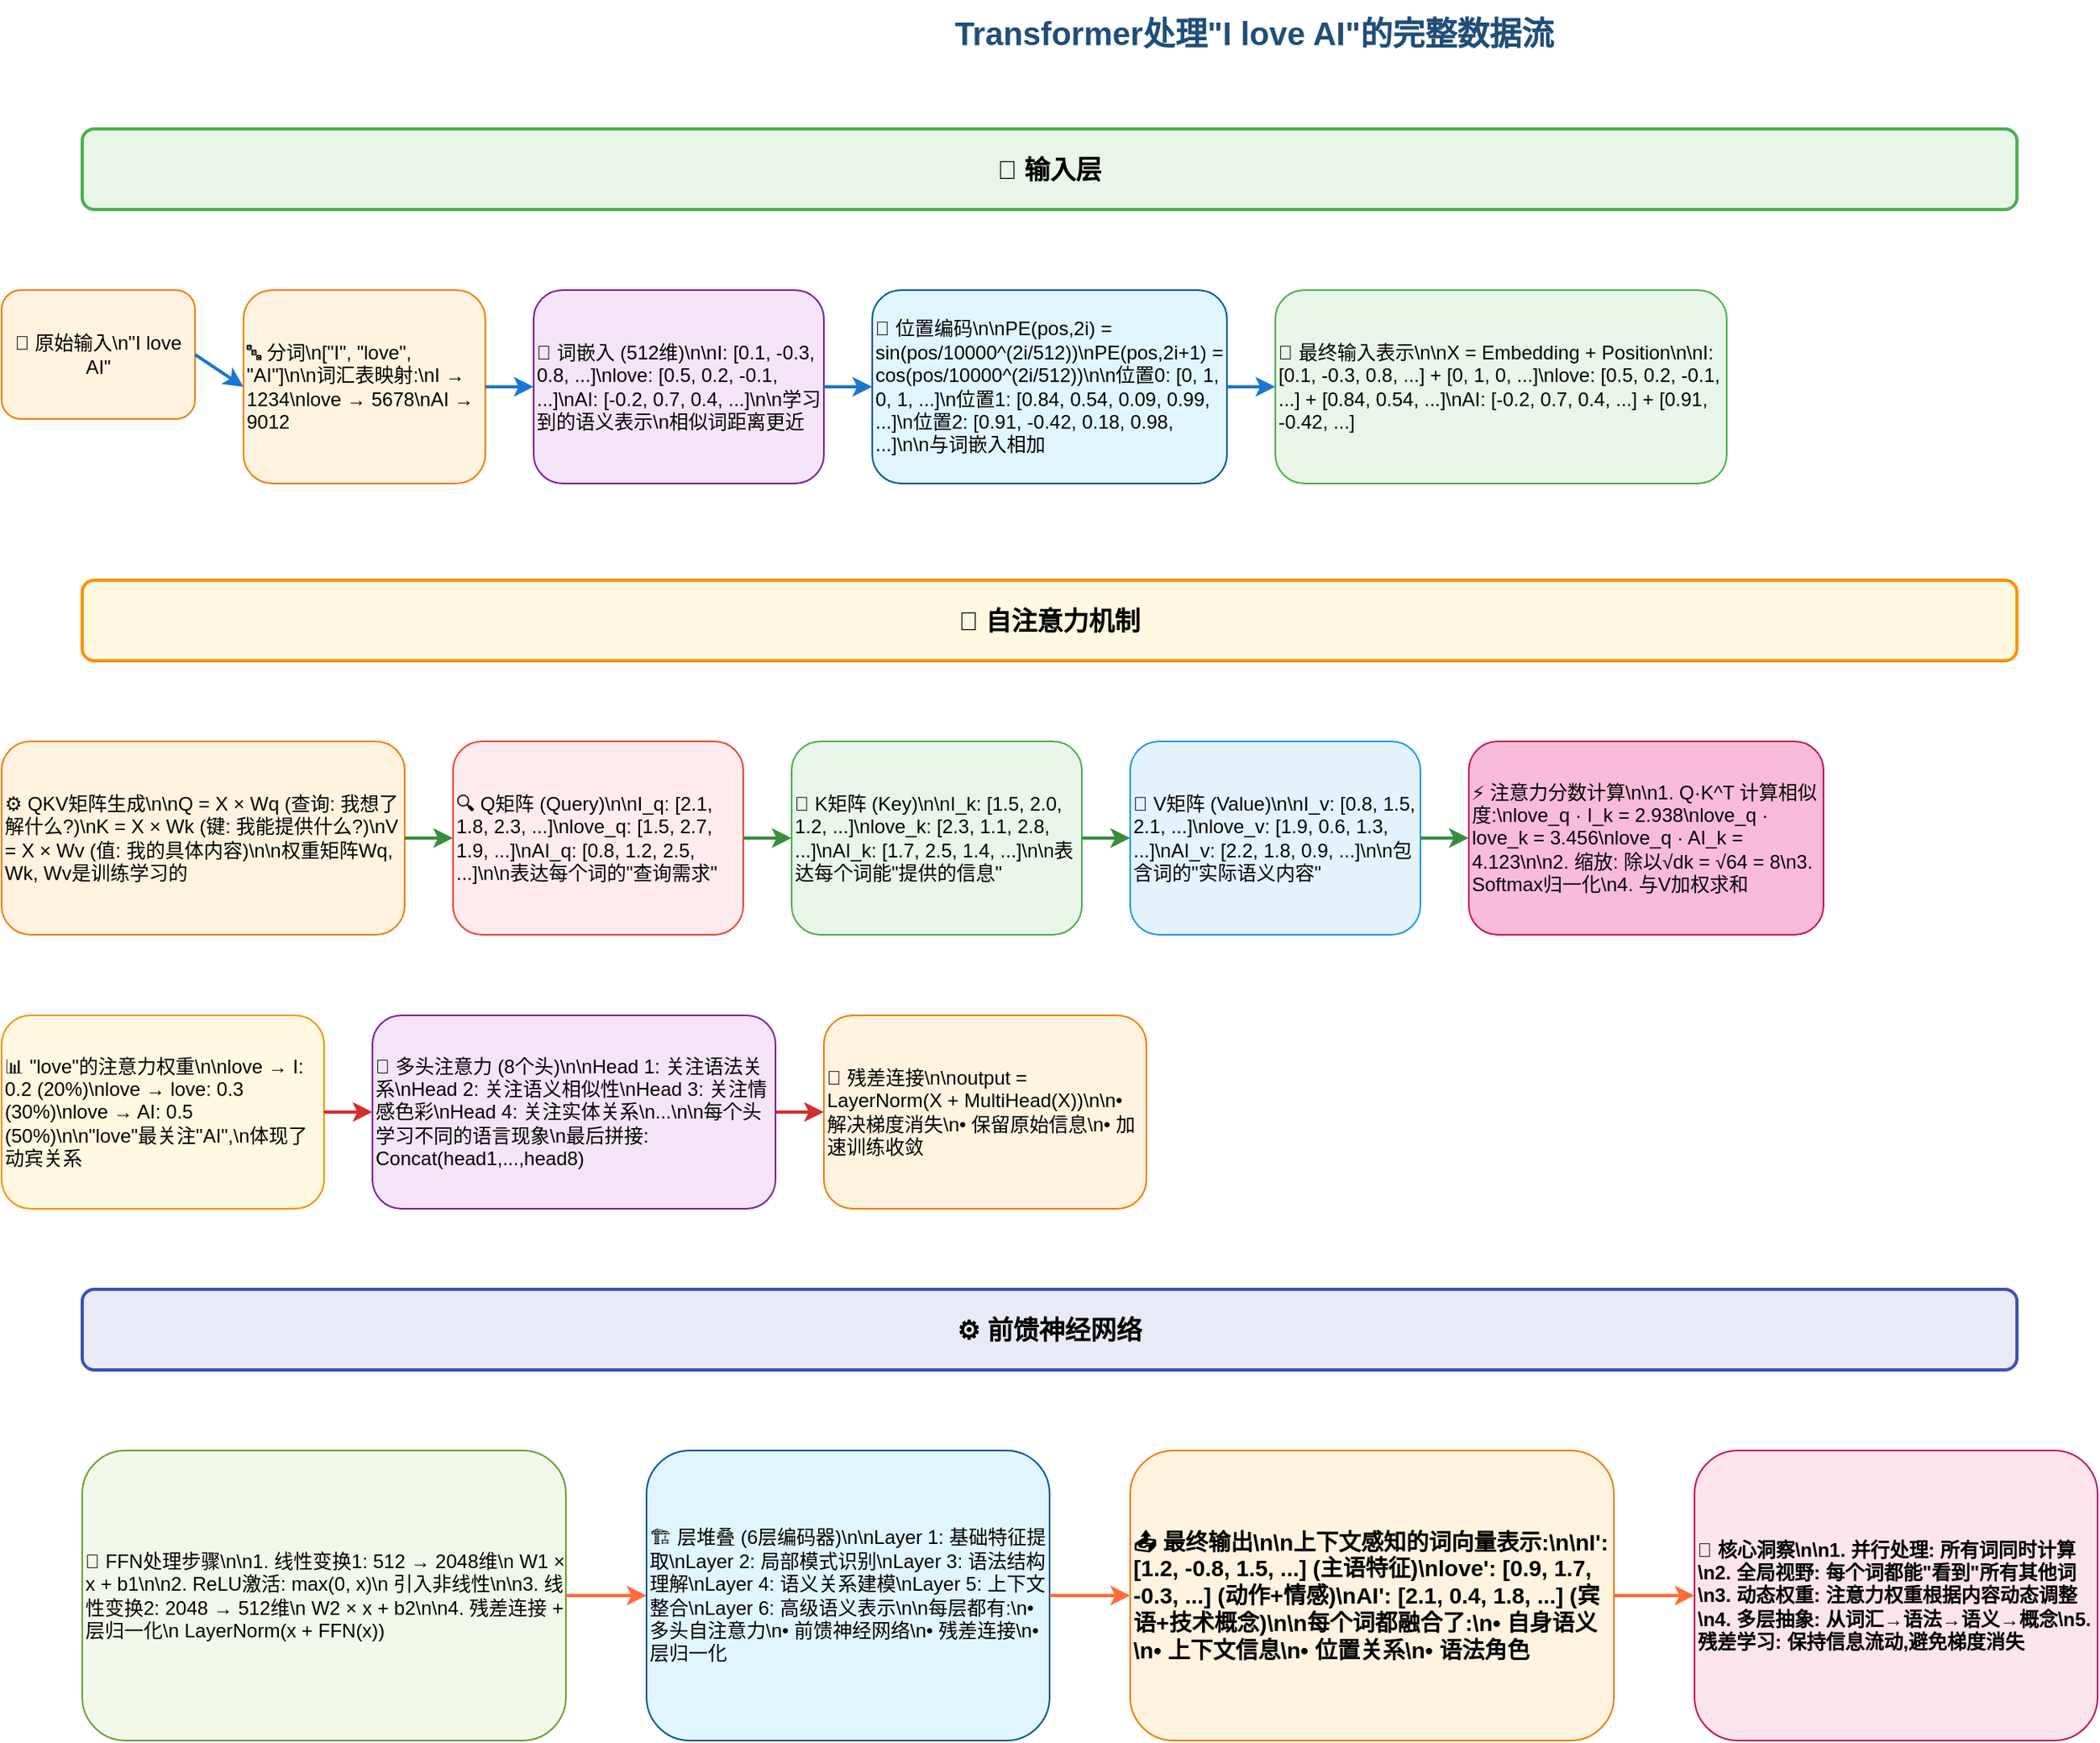 <mxfile version="22.1.16">
  <diagram name="Transformer数据流详解" id="transformer-data-flow">
    <mxGraphModel dx="2074" dy="1196" grid="1" gridSize="10" guides="1" tooltips="1" connect="1" arrows="1" fold="1" page="1" pageScale="1" pageWidth="1654" pageHeight="1169" math="0" shadow="0">
      <root>
        <mxCell id="0" />
        <mxCell id="1" parent="0" />
        
        <!-- 标题 -->
        <mxCell id="title" value="Transformer处理&quot;I love AI&quot;的完整数据流" style="text;html=1;strokeColor=none;fillColor=none;align=center;verticalAlign=middle;whiteSpace=wrap;rounded=0;fontSize=20;fontStyle=1;fontColor=#1f4e79;" vertex="1" parent="1">
          <mxGeometry x="527" y="20" width="600" height="40" as="geometry" />
        </mxCell>
        
        <!-- 输入层 -->
        <mxCell id="input-layer" value="📝 输入层" style="rounded=1;whiteSpace=wrap;html=1;fillColor=#e8f5e8;strokeColor=#4caf50;strokeWidth=2;fontSize=16;fontStyle=1;" vertex="1" parent="1">
          <mxGeometry x="100" y="100" width="1200" height="50" as="geometry" />
        </mxCell>
        
        <!-- 原始输入 -->
        <mxCell id="raw-input" value="📄 原始输入\n&quot;I love AI&quot;" style="rounded=1;whiteSpace=wrap;html=1;fillColor=#fff3e0;strokeColor=#f57c00;fontSize=12;align=center;" vertex="1" parent="1">
          <mxGeometry x="50" y="200" width="120" height="80" as="geometry" />
        </mxCell>
        
        <!-- 分词 -->
        <mxCell id="tokenization" value="🔤 分词\n[&quot;I&quot;, &quot;love&quot;, &quot;AI&quot;]\n\n词汇表映射:\nI → 1234\nlove → 5678\nAI → 9012" style="rounded=1;whiteSpace=wrap;html=1;fillColor=#fff3e0;strokeColor=#f57c00;fontSize=12;align=left;" vertex="1" parent="1">
          <mxGeometry x="200" y="200" width="150" height="120" as="geometry" />
        </mxCell>
        
        <!-- 词嵌入 -->
        <mxCell id="embedding" value="🎯 词嵌入 (512维)\n\nI: [0.1, -0.3, 0.8, ...]\nlove: [0.5, 0.2, -0.1, ...]\nAI: [-0.2, 0.7, 0.4, ...]\n\n学习到的语义表示\n相似词距离更近" style="rounded=1;whiteSpace=wrap;html=1;fillColor=#f3e5f5;strokeColor=#7b1fa2;fontSize=12;align=left;" vertex="1" parent="1">
          <mxGeometry x="380" y="200" width="180" height="120" as="geometry" />
        </mxCell>
        
        <!-- 位置编码 -->
        <mxCell id="position" value="📍 位置编码\n\nPE(pos,2i) = sin(pos/10000^(2i/512))\nPE(pos,2i+1) = cos(pos/10000^(2i/512))\n\n位置0: [0, 1, 0, 1, ...]\n位置1: [0.84, 0.54, 0.09, 0.99, ...]\n位置2: [0.91, -0.42, 0.18, 0.98, ...]\n\n与词嵌入相加" style="rounded=1;whiteSpace=wrap;html=1;fillColor=#e1f5fe;strokeColor=#01579b;fontSize=12;align=left;" vertex="1" parent="1">
          <mxGeometry x="590" y="200" width="220" height="120" as="geometry" />
        </mxCell>
        
        <!-- 输入表示 -->
        <mxCell id="input-repr" value="🔗 最终输入表示\n\nX = Embedding + Position\n\nI: [0.1, -0.3, 0.8, ...] + [0, 1, 0, ...]\nlove: [0.5, 0.2, -0.1, ...] + [0.84, 0.54, ...]\nAI: [-0.2, 0.7, 0.4, ...] + [0.91, -0.42, ...]" style="rounded=1;whiteSpace=wrap;html=1;fillColor=#e8f5e8;strokeColor=#4caf50;fontSize=12;align=left;" vertex="1" parent="1">
          <mxGeometry x="840" y="200" width="280" height="120" as="geometry" />
        </mxCell>
        
        <!-- 自注意力机制 -->
        <mxCell id="attention-section" value="🧠 自注意力机制" style="rounded=1;whiteSpace=wrap;html=1;fillColor=#fff8e1;strokeColor=#ff8f00;strokeWidth=2;fontSize=16;fontStyle=1;" vertex="1" parent="1">
          <mxGeometry x="100" y="380" width="1200" height="50" as="geometry" />
        </mxCell>
        
        <!-- QKV生成 -->
        <mxCell id="qkv-generation" value="⚙️ QKV矩阵生成\n\nQ = X × Wq (查询: 我想了解什么?)\nK = X × Wk (键: 我能提供什么?)\nV = X × Wv (值: 我的具体内容)\n\n权重矩阵Wq, Wk, Wv是训练学习的" style="rounded=1;whiteSpace=wrap;html=1;fillColor=#fff3e0;strokeColor=#f57c00;fontSize=12;align=left;" vertex="1" parent="1">
          <mxGeometry x="50" y="480" width="250" height="120" as="geometry" />
        </mxCell>
        
        <!-- Q矩阵 -->
        <mxCell id="q-matrix" value="🔍 Q矩阵 (Query)\n\nI_q: [2.1, 1.8, 2.3, ...]\nlove_q: [1.5, 2.7, 1.9, ...]\nAI_q: [0.8, 1.2, 2.5, ...]\n\n表达每个词的&quot;查询需求&quot;" style="rounded=1;whiteSpace=wrap;html=1;fillColor=#ffebee;strokeColor=#f44336;fontSize=12;align=left;" vertex="1" parent="1">
          <mxGeometry x="330" y="480" width="180" height="120" as="geometry" />
        </mxCell>
        
        <!-- K矩阵 -->
        <mxCell id="k-matrix" value="🔑 K矩阵 (Key)\n\nI_k: [1.5, 2.0, 1.2, ...]\nlove_k: [2.3, 1.1, 2.8, ...]\nAI_k: [1.7, 2.5, 1.4, ...]\n\n表达每个词能&quot;提供的信息&quot;" style="rounded=1;whiteSpace=wrap;html=1;fillColor=#e8f5e8;strokeColor=#4caf50;fontSize=12;align=left;" vertex="1" parent="1">
          <mxGeometry x="540" y="480" width="180" height="120" as="geometry" />
        </mxCell>
        
        <!-- V矩阵 -->
        <mxCell id="v-matrix" value="💎 V矩阵 (Value)\n\nI_v: [0.8, 1.5, 2.1, ...]\nlove_v: [1.9, 0.6, 1.3, ...]\nAI_v: [2.2, 1.8, 0.9, ...]\n\n包含词的&quot;实际语义内容&quot;" style="rounded=1;whiteSpace=wrap;html=1;fillColor=#e3f2fd;strokeColor=#2196f3;fontSize=12;align=left;" vertex="1" parent="1">
          <mxGeometry x="750" y="480" width="180" height="120" as="geometry" />
        </mxCell>
        
        <!-- 注意力计算 -->
        <mxCell id="attention-calc" value="⚡ 注意力分数计算\n\n1. Q·K^T 计算相似度:\nlove_q · I_k = 2.938\nlove_q · love_k = 3.456\nlove_q · AI_k = 4.123\n\n2. 缩放: 除以√dk = √64 = 8\n3. Softmax归一化\n4. 与V加权求和" style="rounded=1;whiteSpace=wrap;html=1;fillColor=#f8bbd9;strokeColor=#c2185b;fontSize=12;align=left;" vertex="1" parent="1">
          <mxGeometry x="960" y="480" width="220" height="120" as="geometry" />
        </mxCell>
        
        <!-- 注意力权重可视化 -->
        <mxCell id="attention-weights" value="📊 &quot;love&quot;的注意力权重\n\nlove → I: 0.2 (20%)\nlove → love: 0.3 (30%)\nlove → AI: 0.5 (50%)\n\n&quot;love&quot;最关注&quot;AI&quot;,\n体现了动宾关系" style="rounded=1;whiteSpace=wrap;html=1;fillColor=#fff8e1;strokeColor=#ff8f00;fontSize=12;align=left;" vertex="1" parent="1">
          <mxGeometry x="50" y="650" width="200" height="120" as="geometry" />
        </mxCell>
        
        <!-- 多头注意力 -->
        <mxCell id="multihead" value="🧠 多头注意力 (8个头)\n\nHead 1: 关注语法关系\nHead 2: 关注语义相似性\nHead 3: 关注情感色彩\nHead 4: 关注实体关系\n...\n\n每个头学习不同的语言现象\n最后拼接: Concat(head1,...,head8)" style="rounded=1;whiteSpace=wrap;html=1;fillColor=#f3e5f5;strokeColor=#7b1fa2;fontSize=12;align=left;" vertex="1" parent="1">
          <mxGeometry x="280" y="650" width="250" height="120" as="geometry" />
        </mxCell>
        
        <!-- 残差连接 -->
        <mxCell id="residual" value="🔄 残差连接\n\noutput = LayerNorm(X + MultiHead(X))\n\n• 解决梯度消失\n• 保留原始信息\n• 加速训练收敛" style="rounded=1;whiteSpace=wrap;html=1;fillColor=#fff3e0;strokeColor=#f57c00;fontSize=12;align=left;" vertex="1" parent="1">
          <mxGeometry x="560" y="650" width="200" height="120" as="geometry" />
        </mxCell>
        
        <!-- 前馈网络 -->
        <mxCell id="ffn-section" value="⚙️ 前馈神经网络" style="rounded=1;whiteSpace=wrap;html=1;fillColor=#e8eaf6;strokeColor=#3f51b5;strokeWidth=2;fontSize=16;fontStyle=1;" vertex="1" parent="1">
          <mxGeometry x="100" y="820" width="1200" height="50" as="geometry" />
        </mxCell>
        
        <!-- FFN详细步骤 -->
        <mxCell id="ffn-steps" value="🔄 FFN处理步骤\n\n1. 线性变换1: 512 → 2048维\n   W1 × x + b1\n\n2. ReLU激活: max(0, x)\n   引入非线性\n\n3. 线性变换2: 2048 → 512维\n   W2 × x + b2\n\n4. 残差连接 + 层归一化\n   LayerNorm(x + FFN(x))" style="rounded=1;whiteSpace=wrap;html=1;fillColor=#f1f8e9;strokeColor=#689f38;fontSize=12;align=left;" vertex="1" parent="1">
          <mxGeometry x="100" y="920" width="300" height="180" as="geometry" />
        </mxCell>
        
        <!-- 层堆叠 -->
        <mxCell id="layer-stack" value="🏗️ 层堆叠 (6层编码器)\n\nLayer 1: 基础特征提取\nLayer 2: 局部模式识别\nLayer 3: 语法结构理解\nLayer 4: 语义关系建模\nLayer 5: 上下文整合\nLayer 6: 高级语义表示\n\n每层都有:\n• 多头自注意力\n• 前馈神经网络\n• 残差连接\n• 层归一化" style="rounded=1;whiteSpace=wrap;html=1;fillColor=#e1f5fe;strokeColor=#01579b;fontSize=12;align=left;" vertex="1" parent="1">
          <mxGeometry x="450" y="920" width="250" height="180" as="geometry" />
        </mxCell>
        
        <!-- 最终输出 -->
        <mxCell id="output" value="📤 最终输出\n\n上下文感知的词向量表示:\n\nI': [1.2, -0.8, 1.5, ...] (主语特征)\nlove': [0.9, 1.7, -0.3, ...] (动作+情感)\nAI': [2.1, 0.4, 1.8, ...] (宾语+技术概念)\n\n每个词都融合了:\n• 自身语义\n• 上下文信息\n• 位置关系\n• 语法角色" style="rounded=1;whiteSpace=wrap;html=1;fillColor=#fff3e0;strokeColor=#f57c00;fontSize=14;align=left;fontStyle=1;" vertex="1" parent="1">
          <mxGeometry x="750" y="920" width="300" height="180" as="geometry" />
        </mxCell>
        
        <!-- 核心洞察 -->
        <mxCell id="insights" value="🔑 核心洞察\n\n1. 并行处理: 所有词同时计算\n2. 全局视野: 每个词都能&quot;看到&quot;所有其他词\n3. 动态权重: 注意力权重根据内容动态调整\n4. 多层抽象: 从词汇→语法→语义→概念\n5. 残差学习: 保持信息流动,避免梯度消失" style="rounded=1;whiteSpace=wrap;html=1;fillColor=#fce4ec;strokeColor=#c2185b;fontSize=12;align=left;fontStyle=1;" vertex="1" parent="1">
          <mxGeometry x="1100" y="920" width="250" height="180" as="geometry" />
        </mxCell>
        
        <!-- 连接箭头 -->
        <mxCell id="arrow1" value="" style="endArrow=classic;html=1;rounded=0;exitX=1;exitY=0.5;exitDx=0;exitDy=0;entryX=0;entryY=0.5;entryDx=0;entryDy=0;strokeWidth=2;strokeColor=#1976d2;" edge="1" parent="1" source="raw-input" target="tokenization">
          <mxGeometry width="50" height="50" relative="1" as="geometry" />
        </mxCell>
        
        <mxCell id="arrow2" value="" style="endArrow=classic;html=1;rounded=0;exitX=1;exitY=0.5;exitDx=0;exitDy=0;entryX=0;entryY=0.5;entryDx=0;entryDy=0;strokeWidth=2;strokeColor=#1976d2;" edge="1" parent="1" source="tokenization" target="embedding">
          <mxGeometry width="50" height="50" relative="1" as="geometry" />
        </mxCell>
        
        <mxCell id="arrow3" value="" style="endArrow=classic;html=1;rounded=0;exitX=1;exitY=0.5;exitDx=0;exitDy=0;entryX=0;entryY=0.5;entryDx=0;entryDy=0;strokeWidth=2;strokeColor=#1976d2;" edge="1" parent="1" source="embedding" target="position">
          <mxGeometry width="50" height="50" relative="1" as="geometry" />
        </mxCell>
        
        <mxCell id="arrow4" value="" style="endArrow=classic;html=1;rounded=0;exitX=1;exitY=0.5;exitDx=0;exitDy=0;entryX=0;entryY=0.5;entryDx=0;entryDy=0;strokeWidth=2;strokeColor=#1976d2;" edge="1" parent="1" source="position" target="input-repr">
          <mxGeometry width="50" height="50" relative="1" as="geometry" />
        </mxCell>
        
        <mxCell id="arrow5" value="" style="endArrow=classic;html=1;rounded=0;exitX=1;exitY=0.5;exitDx=0;exitDy=0;entryX=0;entryY=0.5;entryDx=0;entryDy=0;strokeWidth=2;strokeColor=#388e3c;" edge="1" parent="1" source="qkv-generation" target="q-matrix">
          <mxGeometry width="50" height="50" relative="1" as="geometry" />
        </mxCell>
        
        <mxCell id="arrow6" value="" style="endArrow=classic;html=1;rounded=0;exitX=1;exitY=0.5;exitDx=0;exitDy=0;entryX=0;entryY=0.5;entryDx=0;entryDy=0;strokeWidth=2;strokeColor=#388e3c;" edge="1" parent="1" source="q-matrix" target="k-matrix">
          <mxGeometry width="50" height="50" relative="1" as="geometry" />
        </mxCell>
        
        <mxCell id="arrow7" value="" style="endArrow=classic;html=1;rounded=0;exitX=1;exitY=0.5;exitDx=0;exitDy=0;entryX=0;entryY=0.5;entryDx=0;entryDy=0;strokeWidth=2;strokeColor=#388e3c;" edge="1" parent="1" source="k-matrix" target="v-matrix">
          <mxGeometry width="50" height="50" relative="1" as="geometry" />
        </mxCell>
        
        <mxCell id="arrow8" value="" style="endArrow=classic;html=1;rounded=0;exitX=1;exitY=0.5;exitDx=0;exitDy=0;entryX=0;entryY=0.5;entryDx=0;entryDy=0;strokeWidth=2;strokeColor=#388e3c;" edge="1" parent="1" source="v-matrix" target="attention-calc">
          <mxGeometry width="50" height="50" relative="1" as="geometry" />
        </mxCell>
        
        <mxCell id="arrow9" value="" style="endArrow=classic;html=1;rounded=0;exitX=1;exitY=0.5;exitDx=0;exitDy=0;entryX=0;entryY=0.5;entryDx=0;entryDy=0;strokeWidth=2;strokeColor=#d32f2f;" edge="1" parent="1" source="attention-weights" target="multihead">
          <mxGeometry width="50" height="50" relative="1" as="geometry" />
        </mxCell>
        
        <mxCell id="arrow10" value="" style="endArrow=classic;html=1;rounded=0;exitX=1;exitY=0.5;exitDx=0;exitDy=0;entryX=0;entryY=0.5;entryDx=0;entryDy=0;strokeWidth=2;strokeColor=#d32f2f;" edge="1" parent="1" source="multihead" target="residual">
          <mxGeometry width="50" height="50" relative="1" as="geometry" />
        </mxCell>
        
        <mxCell id="arrow11" value="" style="endArrow=classic;html=1;rounded=0;exitX=1;exitY=0.5;exitDx=0;exitDy=0;entryX=0;entryY=0.5;entryDx=0;entryDy=0;strokeWidth=2;strokeColor=#ff6b35;" edge="1" parent="1" source="ffn-steps" target="layer-stack">
          <mxGeometry width="50" height="50" relative="1" as="geometry" />
        </mxCell>
        
        <mxCell id="arrow12" value="" style="endArrow=classic;html=1;rounded=0;exitX=1;exitY=0.5;exitDx=0;exitDy=0;entryX=0;entryY=0.5;entryDx=0;entryDy=0;strokeWidth=2;strokeColor=#ff6b35;" edge="1" parent="1" source="layer-stack" target="output">
          <mxGeometry width="50" height="50" relative="1" as="geometry" />
        </mxCell>
        
        <mxCell id="arrow13" value="" style="endArrow=classic;html=1;rounded=0;exitX=1;exitY=0.5;exitDx=0;exitDy=0;entryX=0;entryY=0.5;entryDx=0;entryDy=0;strokeWidth=2;strokeColor=#ff6b35;" edge="1" parent="1" source="output" target="insights">
          <mxGeometry width="50" height="50" relative="1" as="geometry" />
        </mxCell>
        
      </root>
    </mxGraphModel>
  </diagram>
  
  <diagram name="架构对比分析" id="architecture-comparison">
    <mxGraphModel dx="2074" dy="1196" grid="1" gridSize="10" guides="1" tooltips="1" connect="1" arrows="1" fold="1" page="1" pageScale="1" pageWidth="1654" pageHeight="1169" math="0" shadow="0">
      <root>
        <mxCell id="0" />
        <mxCell id="1" parent="0" />
        
        <!-- 标题 -->
        <mxCell id="comp-title" value="RNN vs LSTM vs Transformer 架构对比" style="text;html=1;strokeColor=none;fillColor=none;align=center;verticalAlign=middle;whiteSpace=wrap;rounded=0;fontSize=20;fontStyle=1;fontColor=#1f4e79;" vertex="1" parent="1">
          <mxGeometry x="527" y="20" width="600" height="40" as="geometry" />
        </mxCell>
        
        <!-- RNN架构 -->
        <mxCell id="rnn-section" value="🔄 RNN架构" style="rounded=1;whiteSpace=wrap;html=1;fillColor=#ffebee;strokeColor=#f44336;strokeWidth=2;fontSize=16;fontStyle=1;" vertex="1" parent="1">
          <mxGeometry x="100" y="100" width="400" height="50" as="geometry" />
        </mxCell>
        
        <mxCell id="rnn-detail" value="🔄 RNN特点:\n• 顺序处理，无法并行计算\n• 严重的梯度消失问题\n• 只有短期记忆能力\n• 计算效率低，训练慢\n• 难以处理长序列\n\n处理&quot;I love AI&quot;:\n1. 先处理&quot;I&quot; → h1\n2. 再处理&quot;love&quot; → h2 (可能忘记&quot;I&quot;)\n3. 最后处理&quot;AI&quot; → h3 (很难记住&quot;I&quot;)\n\n问题: 后面的词容易忘记前面的重要信息" style="rounded=1;whiteSpace=wrap;html=1;fillColor=#ffebee;strokeColor=#f44336;fontSize=12;align=left;" vertex="1" parent="1">
          <mxGeometry x="100" y="180" width="400" height="200" as="geometry" />
        </mxCell>
        
        <!-- LSTM架构 -->
        <mxCell id="lstm-section" value="🧠 LSTM架构" style="rounded=1;whiteSpace=wrap;html=1;fillColor=#e3f2fd;strokeColor=#2196f3;strokeWidth=2;fontSize=16;fontStyle=1;" vertex="1" parent="1">
          <mxGeometry x="600" y="100" width="400" height="50" as="geometry" />
        </mxCell>
        
        <mxCell id="lstm-detail" value="🧠 LSTM特点:\n• 门控机制控制信息流\n• 遗忘门: 决定丢弃什么信息\n• 输入门: 决定存储什么新信息\n• 输出门: 决定输出什么信息\n• 缓解了梯度消失问题\n• 具有长期记忆能力\n• 仍需要顺序处理\n\n处理&quot;I love AI&quot;:\n1. 处理&quot;I&quot;: 细胞状态记住主语\n2. 处理&quot;love&quot;: 保持&quot;I&quot;,添加动作信息\n3. 处理&quot;AI&quot;: 整合主语、动作、宾语\n\n改进: 通过门控机制保持重要信息" style="rounded=1;whiteSpace=wrap;html=1;fillColor=#e3f2fd;strokeColor=#2196f3;fontSize=12;align=left;" vertex="1" parent="1">
          <mxGeometry x="600" y="180" width="400" height="200" as="geometry" />
        </mxCell>
        
        <!-- Transformer架构 -->
        <mxCell id="trans-section" value="⚡ Transformer架构" style="rounded=1;whiteSpace=wrap;html=1;fillColor=#e8f5e8;strokeColor=#4caf50;strokeWidth=2;fontSize=16;fontStyle=1;" vertex="1" parent="1">
          <mxGeometry x="350" y="420" width="400" height="50" as="geometry" />
        </mxCell>
        
        <mxCell id="trans-detail" value="⚡ Transformer特点:\n• 完全并行计算，无需顺序处理\n• 自注意力机制捕捉全局依赖\n• 多头注意力关注不同语义层面\n• 位置编码提供序列位置信息\n• 残差连接和层归一化稳定训练\n• 高计算效率，易于并行化\n• 可以处理任意长度序列\n\n处理&quot;I love AI&quot;:\n1. 同时处理所有词: [&quot;I&quot;, &quot;love&quot;, &quot;AI&quot;]\n2. 每个词都能直接&quot;看到&quot;其他所有词\n3. &quot;love&quot;能直接关注到&quot;I&quot;和&quot;AI&quot;\n4. 动态计算注意力权重\n\n突破: 全局视野 + 并行计算 + 动态关注" style="rounded=1;whiteSpace=wrap;html=1;fillColor=#e8f5e8;strokeColor=#4caf50;fontSize=12;align=left;" vertex="1" parent="1">
          <mxGeometry x="350" y="500" width="400" height="220" as="geometry" />
        </mxCell>
        
        <!-- 处理方式对比 -->
        <mxCell id="processing-comparison" value="🔄 处理方式对比" style="rounded=1;whiteSpace=wrap;html=1;fillColor=#fff3e0;strokeColor=#f57c00;strokeWidth=2;fontSize=16;fontStyle=1;" vertex="1" parent="1">
          <mxGeometry x="100" y="760" width="900" height="50" as="geometry" />
        </mxCell>
        
        <mxCell id="processing-details" value="RNN处理方式:\nt=1: h1 = f(&quot;I&quot;, h0)\nt=2: h2 = f(&quot;love&quot;, h1) ← 可能忘记&quot;I&quot;\nt=3: h3 = f(&quot;AI&quot;, h2) ← 很难记住&quot;I&quot;\n\nLSTM处理方式:\nt=1: (h1, c1) = LSTM(&quot;I&quot;, h0, c0)\nt=2: (h2, c2) = LSTM(&quot;love&quot;, h1, c1) ← 门控保持&quot;I&quot;\nt=3: (h3, c3) = LSTM(&quot;AI&quot;, h2, c2) ← 仍能记住&quot;I&quot;\n\nTransformer处理方式:\n同时计算: Attention([&quot;I&quot;, &quot;love&quot;, &quot;AI&quot;])\n• &quot;I&quot;直接与&quot;love&quot;、&quot;AI&quot;交互\n• &quot;love&quot;直接与&quot;I&quot;、&quot;AI&quot;交互\n• &quot;AI&quot;直接与&quot;I&quot;、&quot;love&quot;交互" style="rounded=1;whiteSpace=wrap;html=1;fillColor=#fff8e1;strokeColor=#ff8f00;fontSize=12;align=left;" vertex="1" parent="1">
          <mxGeometry x="100" y="840" width="900" height="150" as="geometry" />
        </mxCell>
        
        <!-- 性能对比表格 -->
        <mxCell id="comparison-table" value="📊 性能对比表" style="rounded=1;whiteSpace=wrap;html=1;fillColor=#f3e5f5;strokeColor=#7b1fa2;strokeWidth=2;fontSize=16;fontStyle=1;" vertex="1" parent="1">
          <mxGeometry x="100" y="1020" width="900" height="50" as="geometry" />
        </mxCell>
        
        <mxCell id="table-content" value="\n特性\t\t\tRNN\t\tLSTM\t\tTransformer\n\n并行计算:\t\t❌ 无法并行\t❌ 无法并行\t✅ 完全并行\n\n长期依赖:\t\t❌ 梯度消失\t⚠️ 部分缓解\t✅ 全局建模\n\n训练速度:\t\t🐌 很慢\t\t🐢 较慢\t\t🚀 很快\n\n内存使用:\t\t💚 低\t\t💛 中等\t\t❤️ 高\n\n可解释性:\t\t❌ 黑盒\t\t❌ 黑盒\t\t✅ 注意力可视化\n\n序列长度:\t\t❌ 受限\t\t⚠️ 较好\t\t✅ 任意长度\n\n计算复杂度:\t\tO(n)\t\tO(n)\t\tO(n²)\n\n适用场景:\t\t简单序列\t\t中等复杂度\t\t复杂NLP任务" style="rounded=1;whiteSpace=wrap;html=1;fillColor=#f8bbd9;strokeColor=#c2185b;fontSize=12;align=left;fontFamily=monospace;" vertex="1" parent="1">
          <mxGeometry x="100" y="1100" width="900" height="200" as="geometry" />
        </mxCell>
        
        <!-- 架构演进智慧 -->
        <mxCell id="evolution-wisdom" value="🧬 架构演进的智慧" style="rounded=1;whiteSpace=wrap;html=1;fillColor=#e1f5fe;strokeColor=#01579b;strokeWidth=2;fontSize=16;fontStyle=1;" vertex="1" parent="1">
          <mxGeometry x="100" y="1330" width="900" height="50" as="geometry" />
        </mxCell>
        
        <mxCell id="wisdom-content" value="🔍 核心问题识别:\n• RNN: 信息传递链条太长，容易断裂\n• LSTM: 门控机制是好的，但仍是顺序处理\n• Transformer: 为什么不让每个词直接与所有词对话?\n\n💡 设计哲学转变:\n• 从&quot;顺序依赖&quot;到&quot;全局交互&quot;\n• 从&quot;隐式记忆&quot;到&quot;显式注意力&quot;\n• 从&quot;固定权重&quot;到&quot;动态权重&quot;\n\n🚀 突破性洞察:\n1. 并行性: 时间就是金钱，为什么要串行?\n2. 全局性: 语言理解需要全局视野\n3. 动态性: 不同上下文需要不同的关注模式\n4. 可解释性: 注意力权重让模型决策透明化\n\n🎯 成功的关键:\n• 问题本质的深度思考\n• 大胆的架构创新\n• 工程实现的精妙设计\n• 大规模数据的验证" style="rounded=1;whiteSpace=wrap;html=1;fillColor=#e8f5e8;strokeColor=#4caf50;fontSize=12;align=left;" vertex="1" parent="1">
          <mxGeometry x="100" y="1410" width="900" height="250" as="geometry" />
        </mxCell>
        
      </root>
    </mxGraphModel>
  </diagram>
</mxfile>